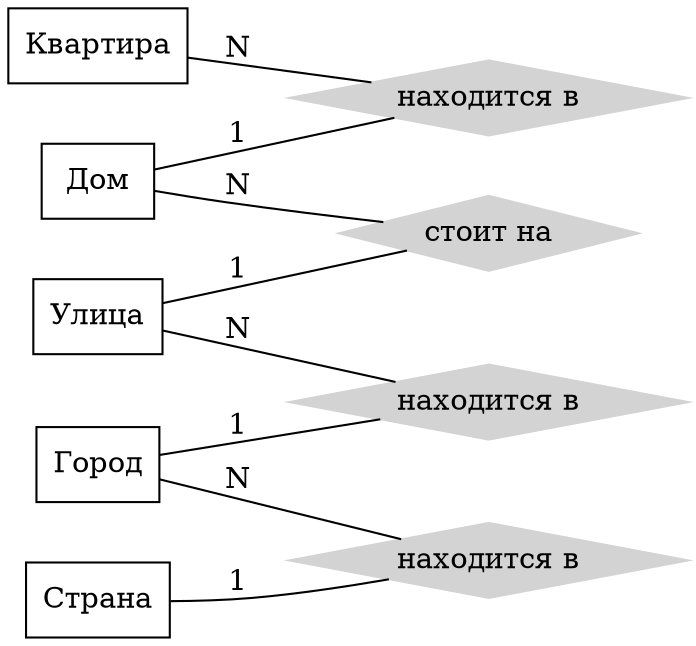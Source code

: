 graph ER {
  #layout=neato;
  Квартира [shape=box];
  Дом [shape=box];
  Улица [shape=box];
  Город [shape=box];
  Страна [shape=box];

  node [shape=diamond, style=filled, color=lightgrey];
  стоит [label="стоит на"];
  находится_1 [label="находится в"];
  находится_2 [label="находится в"];
  находится_3 [label="находится в"];

  Квартира -- находится_1 [label="N"];
  Дом -- находится_1 [label="1"];
  Дом -- стоит [label="N"];
  Улица -- стоит [label="1"];
  Улица -- находится_2 [label="N"];
  Город -- находится_2 [label="1"];
  Город -- находится_3 [label="N"];
  Страна -- находится_3 [label="1"];

  rankdir=LR;
}
